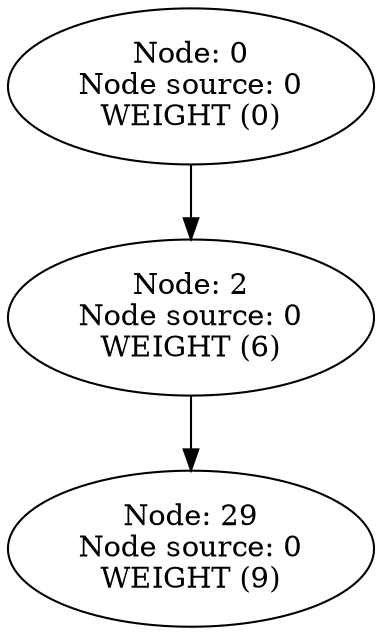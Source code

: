 digraph {
	29 [label="Node: 29
Node source: 0
WEIGHT (9)"]
	2 [label="Node: 2
Node source: 0
WEIGHT (6)"]
	0 [label="Node: 0
Node source: 0
WEIGHT (0)"]
	2 -> 29
	0 -> 2
}
